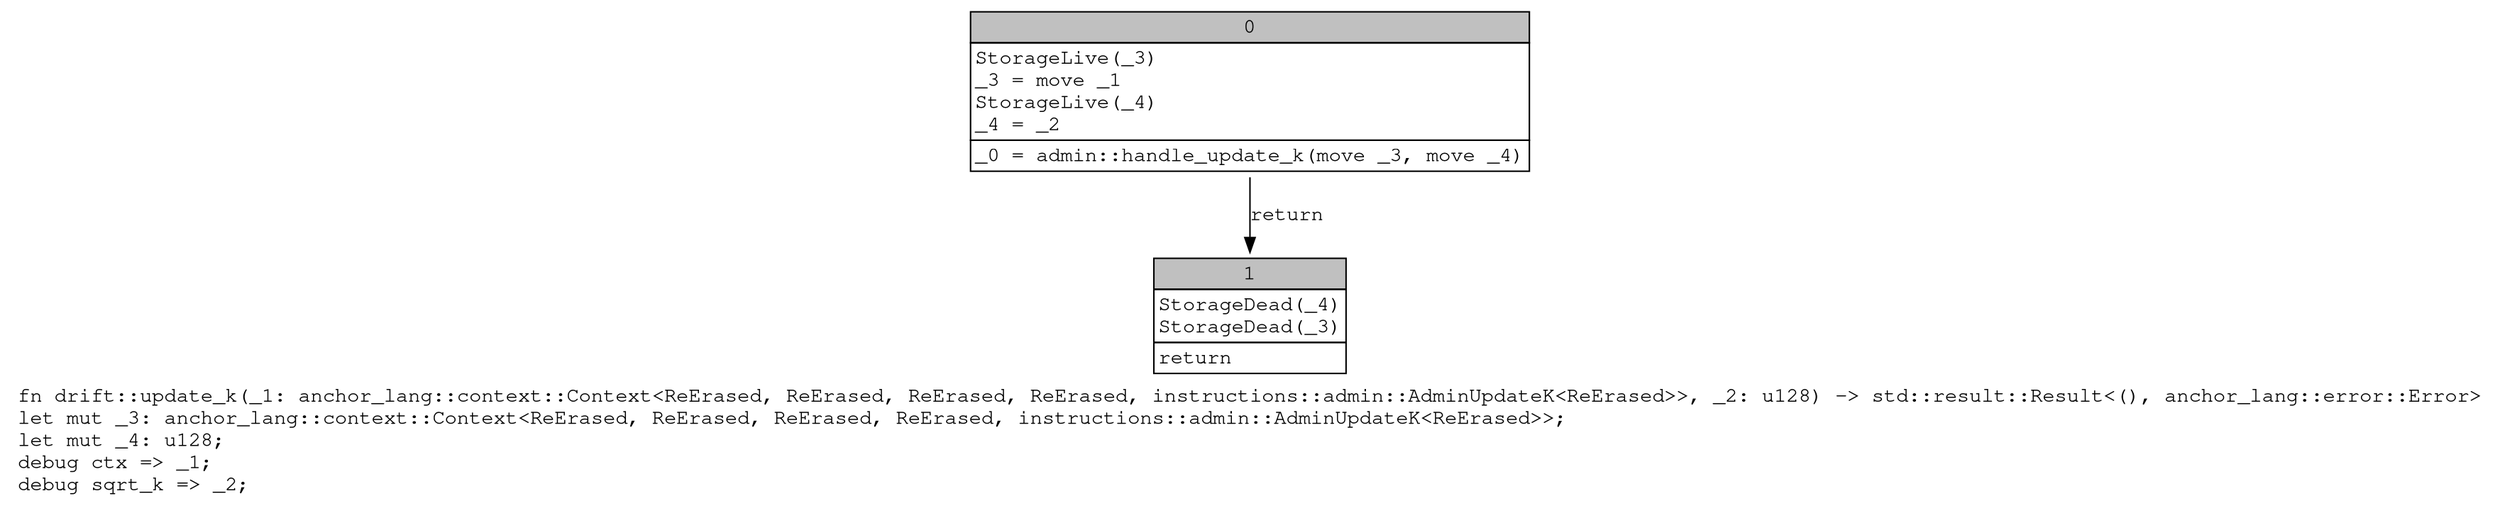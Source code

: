 digraph Mir_0_20049 {
    graph [fontname="Courier, monospace"];
    node [fontname="Courier, monospace"];
    edge [fontname="Courier, monospace"];
    label=<fn drift::update_k(_1: anchor_lang::context::Context&lt;ReErased, ReErased, ReErased, ReErased, instructions::admin::AdminUpdateK&lt;ReErased&gt;&gt;, _2: u128) -&gt; std::result::Result&lt;(), anchor_lang::error::Error&gt;<br align="left"/>let mut _3: anchor_lang::context::Context&lt;ReErased, ReErased, ReErased, ReErased, instructions::admin::AdminUpdateK&lt;ReErased&gt;&gt;;<br align="left"/>let mut _4: u128;<br align="left"/>debug ctx =&gt; _1;<br align="left"/>debug sqrt_k =&gt; _2;<br align="left"/>>;
    bb0__0_20049 [shape="none", label=<<table border="0" cellborder="1" cellspacing="0"><tr><td bgcolor="gray" align="center" colspan="1">0</td></tr><tr><td align="left" balign="left">StorageLive(_3)<br/>_3 = move _1<br/>StorageLive(_4)<br/>_4 = _2<br/></td></tr><tr><td align="left">_0 = admin::handle_update_k(move _3, move _4)</td></tr></table>>];
    bb1__0_20049 [shape="none", label=<<table border="0" cellborder="1" cellspacing="0"><tr><td bgcolor="gray" align="center" colspan="1">1</td></tr><tr><td align="left" balign="left">StorageDead(_4)<br/>StorageDead(_3)<br/></td></tr><tr><td align="left">return</td></tr></table>>];
    bb0__0_20049 -> bb1__0_20049 [label="return"];
}
